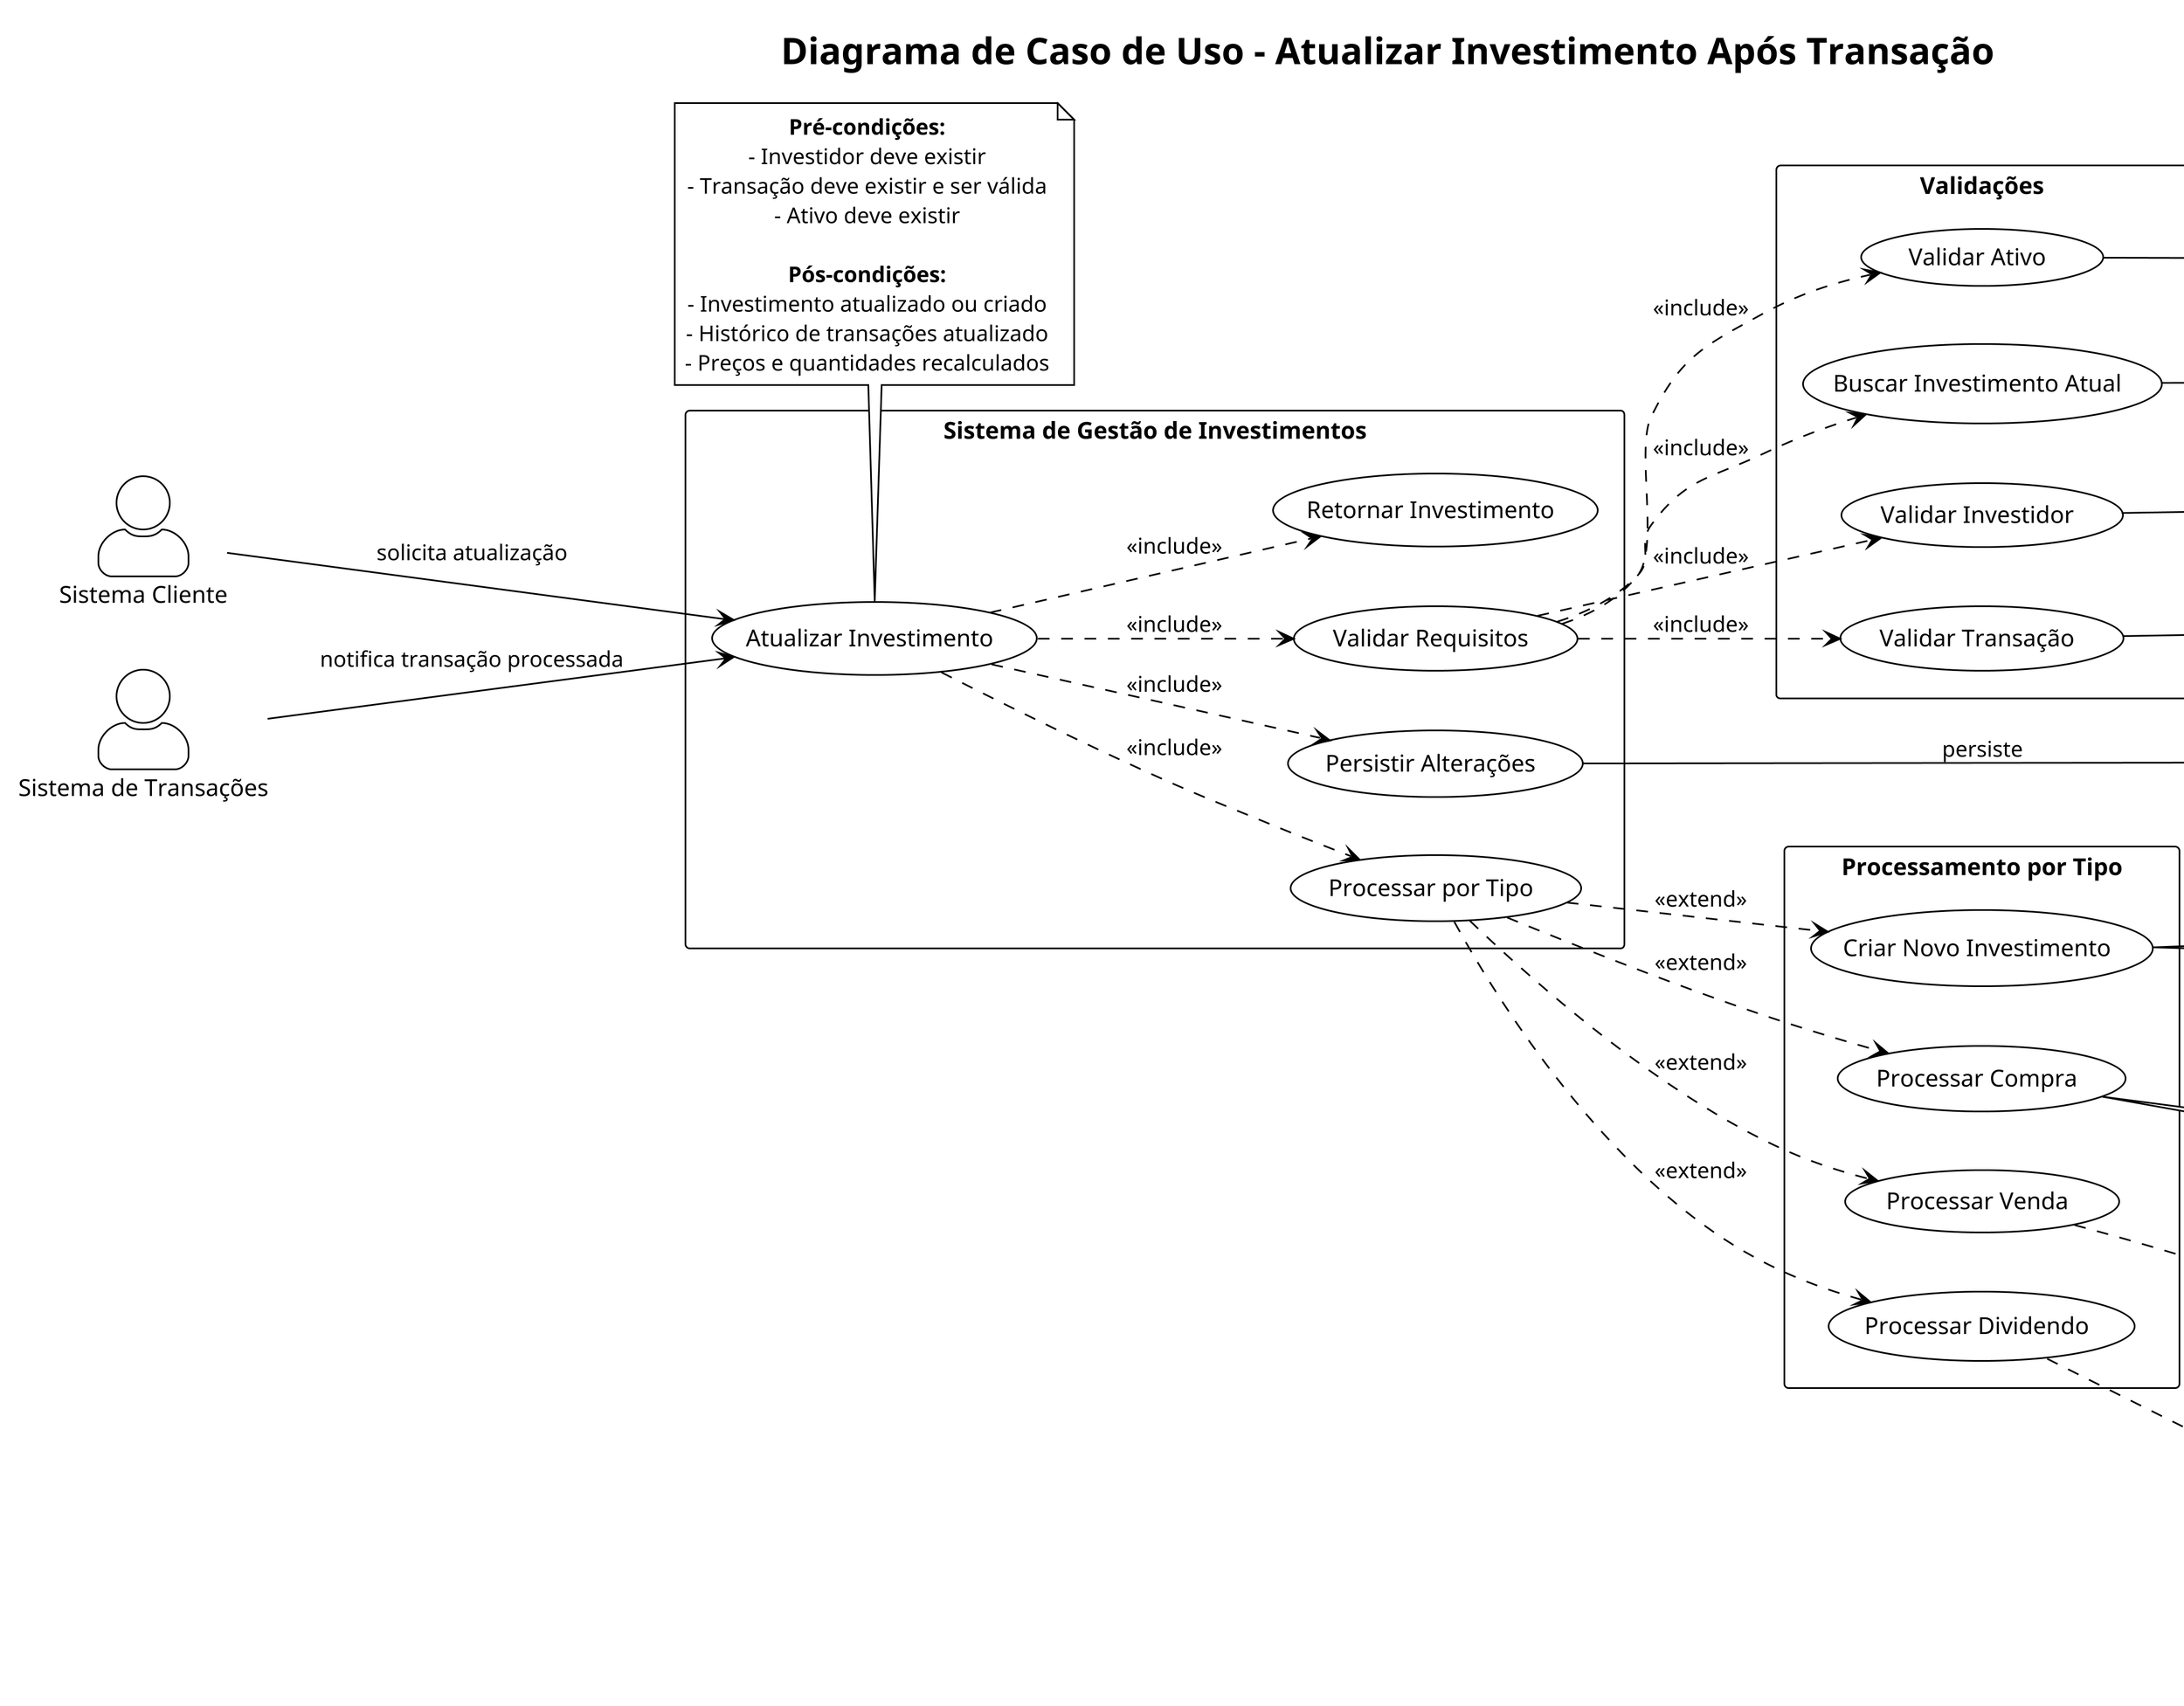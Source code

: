 @startuml Caso de Uso - Atualizar Investimento Após Transação
!theme plain
skinparam dpi 300
skinparam actorStyle awesome
skinparam packageStyle rectangle
skinparam backgroundColor white
skinparam defaultTextAlignment center
left to right direction

title Diagrama de Caso de Uso - Atualizar Investimento Após Transação

actor "Sistema Cliente" as Client
actor "Sistema de Transações" as TransactionSystem

package "Sistema de Gestão de Investimentos" {
    usecase "Atualizar Investimento" as UC1
    usecase "Validar Requisitos" as UC2
    usecase "Processar por Tipo" as UC3
    usecase "Persistir Alterações" as UC4
    usecase "Retornar Investimento" as UC5
}

package "Validações" {
    usecase "Validar Investidor" as V1
    usecase "Validar Transação" as V2
    usecase "Validar Ativo" as V3
    usecase "Buscar Investimento Atual" as V4
}

package "Processamento por Tipo" {
    usecase "Processar Compra" as P1
    usecase "Processar Venda" as P2
    usecase "Processar Dividendo" as P3
    usecase "Criar Novo Investimento" as P4
}

package "Repositório" {
    usecase "Buscar Investidor" as R1
    usecase "Buscar Transação" as R2
    usecase "Buscar Ativo" as R3
    usecase "Buscar Investimento" as R4
    usecase "Atualizar/Criar Investimento" as R5
}

Client --> UC1 : solicita atualização
TransactionSystem --> UC1 : notifica transação processada

UC1 ..> UC2 : <<include>>
UC1 ..> UC3 : <<include>>
UC1 ..> UC4 : <<include>>
UC1 ..> UC5 : <<include>>

UC2 ..> V1 : <<include>>
UC2 ..> V2 : <<include>>
UC2 ..> V3 : <<include>>
UC2 ..> V4 : <<include>>

UC3 ..> P1 : <<extend>>
UC3 ..> P2 : <<extend>>
UC3 ..> P3 : <<extend>>
UC3 ..> P4 : <<extend>>

V1 --> R1 : consulta
V2 --> R2 : consulta
V3 --> R3 : consulta
V4 --> R4 : consulta
UC4 --> R5 : persiste

note right of P1
  <<extend>>
  [tipo = Buy E investimento existe]
  - Adiciona quantidade
  - Atualiza preço médio
  - Registra transação
end note

note right of P2
  <<extend>>
  [tipo = Sell E investimento existe]
  - Reduz quantidade
  - Atualiza preço atual
  - Registra transação
end note

note right of P3
  <<extend>>
  [tipo = Dividend E investimento existe]
  - Registra rendimento
  - Atualiza preço atual
  - Mantém quantidade
end note

note right of P4
  <<extend>>
  [investimento não existe E tipo = Buy]
  - Cria novo investimento
  - Define quantidade inicial
  - Registra primeira transação
end note

note bottom of UC1
  **Pré-condições:**
  - Investidor deve existir
  - Transação deve existir e ser válida
  - Ativo deve existir
  
  **Pós-condições:**
  - Investimento atualizado ou criado
  - Histórico de transações atualizado
  - Preços e quantidades recalculados
end note

@enduml